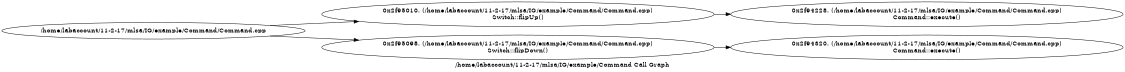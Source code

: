 digraph "/home/labaccount/11-2-17/mlsa/IG/example/Command Call Graph" {
	graph [dpi=300
		rankdir=LR
		size="7.5, 10"
		label="/home/labaccount/11-2-17/mlsa/IG/example/Command Call Graph"
	];

	Node0x395555060 [shape=oval, label="/home/labaccount/11-2-17/mlsa/IG/example/Command/Command.cpp"];
	Node0x206968931 [shape=oval, label="0x2f95010. (/home/labaccount/11-2-17/mlsa/IG/example/Command/Command.cpp)\nSwitch::flipUp()"];
	Node0x395555060 -> Node0x206968931;
	Node0x800615804 [shape=oval, label="0x2f95098. (/home/labaccount/11-2-17/mlsa/IG/example/Command/Command.cpp)\nSwitch::flipDown()"];
	Node0x395555060 -> Node0x800615804;
	Node0x464577718 [shape=oval, label="0x2f94228. (/home/labaccount/11-2-17/mlsa/IG/example/Command/Command.cpp)\nCommand::execute()"];
	Node0x206968931 -> Node0x464577718;
	Node0x219597145 [shape=oval, label="0x2f94320. (/home/labaccount/11-2-17/mlsa/IG/example/Command/Command.cpp)\nCommand::execute()"];
	Node0x800615804 -> Node0x219597145;
}